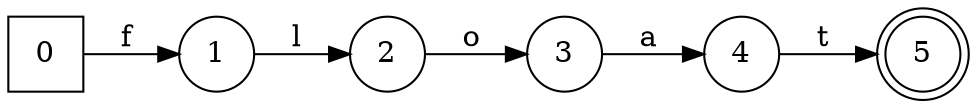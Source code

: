 digraph Generadofloat {
rankdir=LR;
0 [ shape=square]
1 [ shape=circle]
2 [ shape=circle]
3 [ shape=circle]
4 [ shape=circle]
5 [ shape=doublecircle]
0->1[label="f "]
1->2[label="l "]
2->3[label="o "]
3->4[label="a "]
4->5[label="t "]
}
